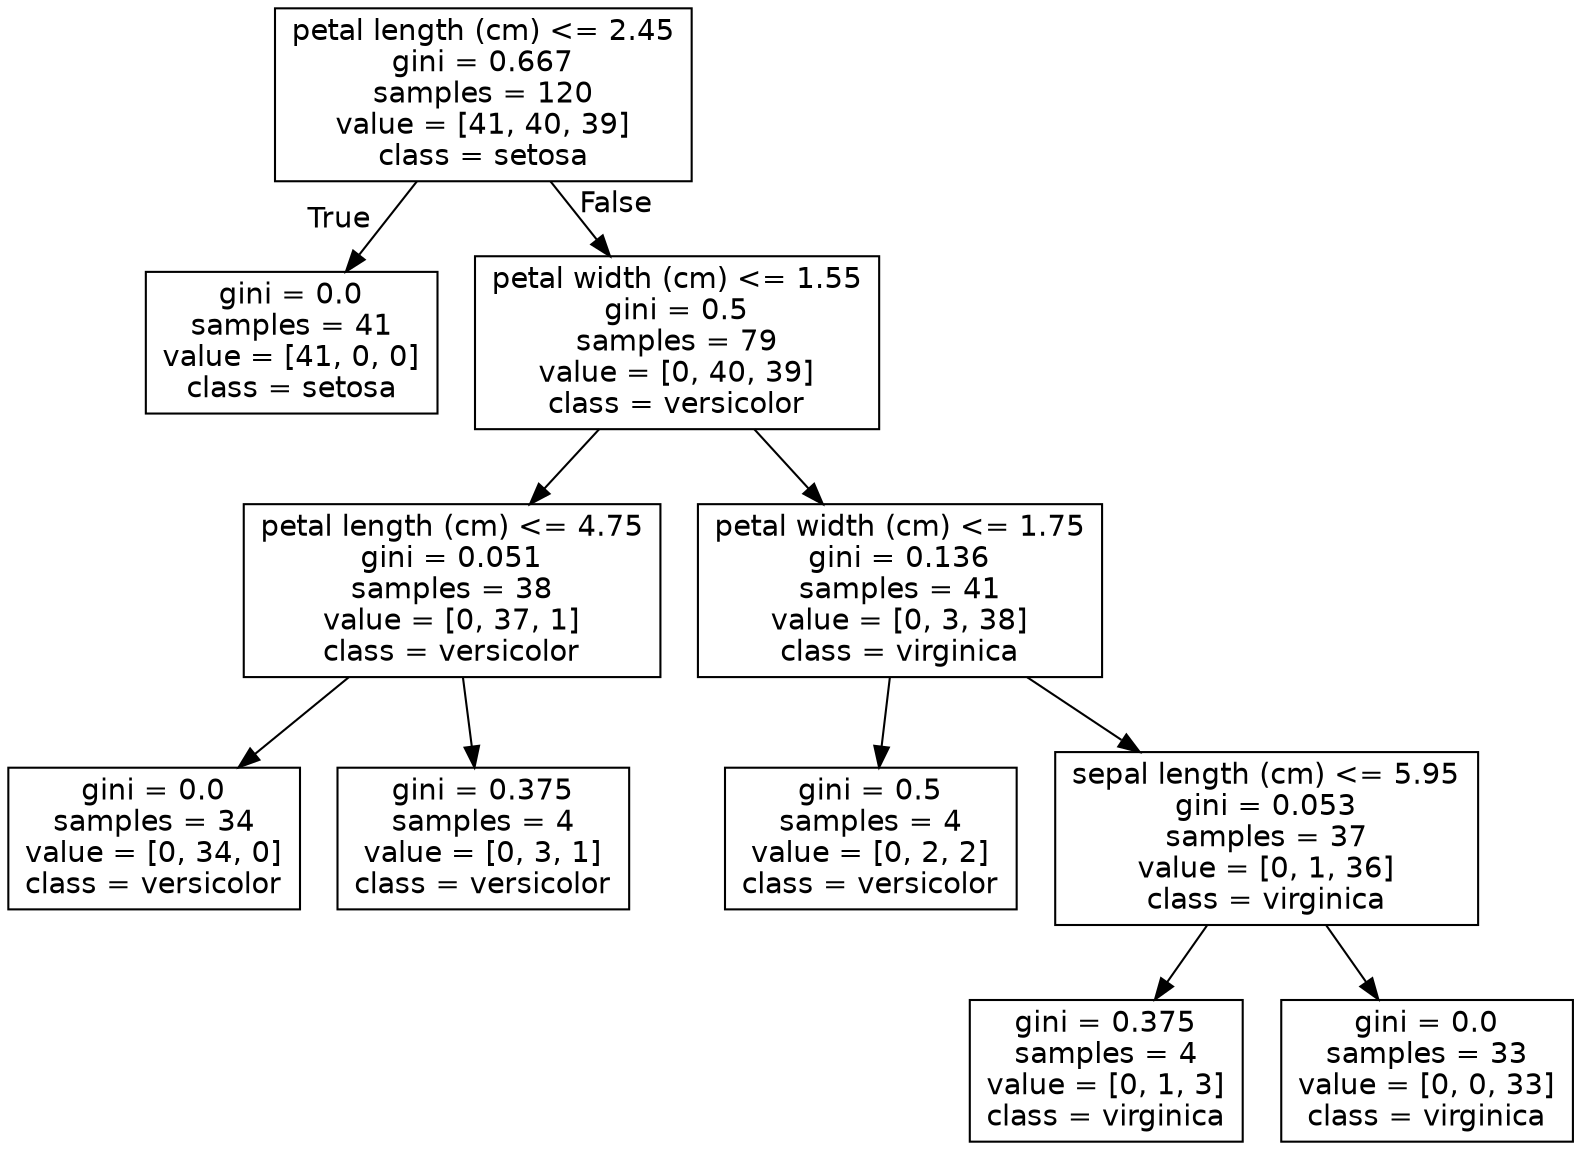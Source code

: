 digraph Tree {
node [shape=box, fontname="helvetica"] ;
edge [fontname="helvetica"] ;
0 [label="petal length (cm) <= 2.45\ngini = 0.667\nsamples = 120\nvalue = [41, 40, 39]\nclass = setosa"] ;
1 [label="gini = 0.0\nsamples = 41\nvalue = [41, 0, 0]\nclass = setosa"] ;
0 -> 1 [labeldistance=2.5, labelangle=45, headlabel="True"] ;
2 [label="petal width (cm) <= 1.55\ngini = 0.5\nsamples = 79\nvalue = [0, 40, 39]\nclass = versicolor"] ;
0 -> 2 [labeldistance=2.5, labelangle=-45, headlabel="False"] ;
3 [label="petal length (cm) <= 4.75\ngini = 0.051\nsamples = 38\nvalue = [0, 37, 1]\nclass = versicolor"] ;
2 -> 3 ;
4 [label="gini = 0.0\nsamples = 34\nvalue = [0, 34, 0]\nclass = versicolor"] ;
3 -> 4 ;
5 [label="gini = 0.375\nsamples = 4\nvalue = [0, 3, 1]\nclass = versicolor"] ;
3 -> 5 ;
6 [label="petal width (cm) <= 1.75\ngini = 0.136\nsamples = 41\nvalue = [0, 3, 38]\nclass = virginica"] ;
2 -> 6 ;
7 [label="gini = 0.5\nsamples = 4\nvalue = [0, 2, 2]\nclass = versicolor"] ;
6 -> 7 ;
8 [label="sepal length (cm) <= 5.95\ngini = 0.053\nsamples = 37\nvalue = [0, 1, 36]\nclass = virginica"] ;
6 -> 8 ;
9 [label="gini = 0.375\nsamples = 4\nvalue = [0, 1, 3]\nclass = virginica"] ;
8 -> 9 ;
10 [label="gini = 0.0\nsamples = 33\nvalue = [0, 0, 33]\nclass = virginica"] ;
8 -> 10 ;
}